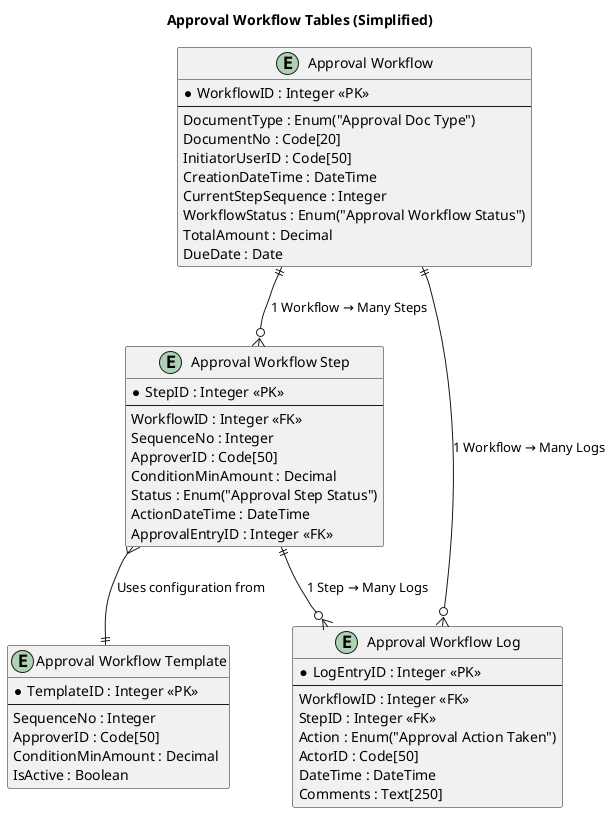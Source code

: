 @startuml ApprovalWorkflowTables

title Approval Workflow Tables (Simplified)

entity "Approval Workflow" as Workflow {
  * WorkflowID : Integer <<PK>>
  --
  DocumentType : Enum("Approval Doc Type")
  DocumentNo : Code[20]
  InitiatorUserID : Code[50]
  CreationDateTime : DateTime
  CurrentStepSequence : Integer
  WorkflowStatus : Enum("Approval Workflow Status")
  TotalAmount : Decimal
  DueDate : Date
}

entity "Approval Workflow Step" as Step {
  * StepID : Integer <<PK>>
  --
  WorkflowID : Integer <<FK>>
  SequenceNo : Integer
  ApproverID : Code[50]
  ConditionMinAmount : Decimal
  Status : Enum("Approval Step Status")
  ActionDateTime : DateTime
  ApprovalEntryID : Integer <<FK>>
}

entity "Approval Workflow Log" as Log {
  * LogEntryID : Integer <<PK>>
  --
  WorkflowID : Integer <<FK>>
  StepID : Integer <<FK>>
  Action : Enum("Approval Action Taken")
  ActorID : Code[50]
  DateTime : DateTime
  Comments : Text[250]
}

entity "Approval Workflow Template" as Template {
  * TemplateID : Integer <<PK>>
  --
  SequenceNo : Integer
  ApproverID : Code[50]
  ConditionMinAmount : Decimal
  IsActive : Boolean
}

Workflow ||--o{ Step     : "1 Workflow → Many Steps"
Workflow ||--o{ Log      : "1 Workflow → Many Logs"
Step     ||--o{ Log      : "1 Step → Many Logs"
Step     }--|| Template  : "Uses configuration from"

@enduml